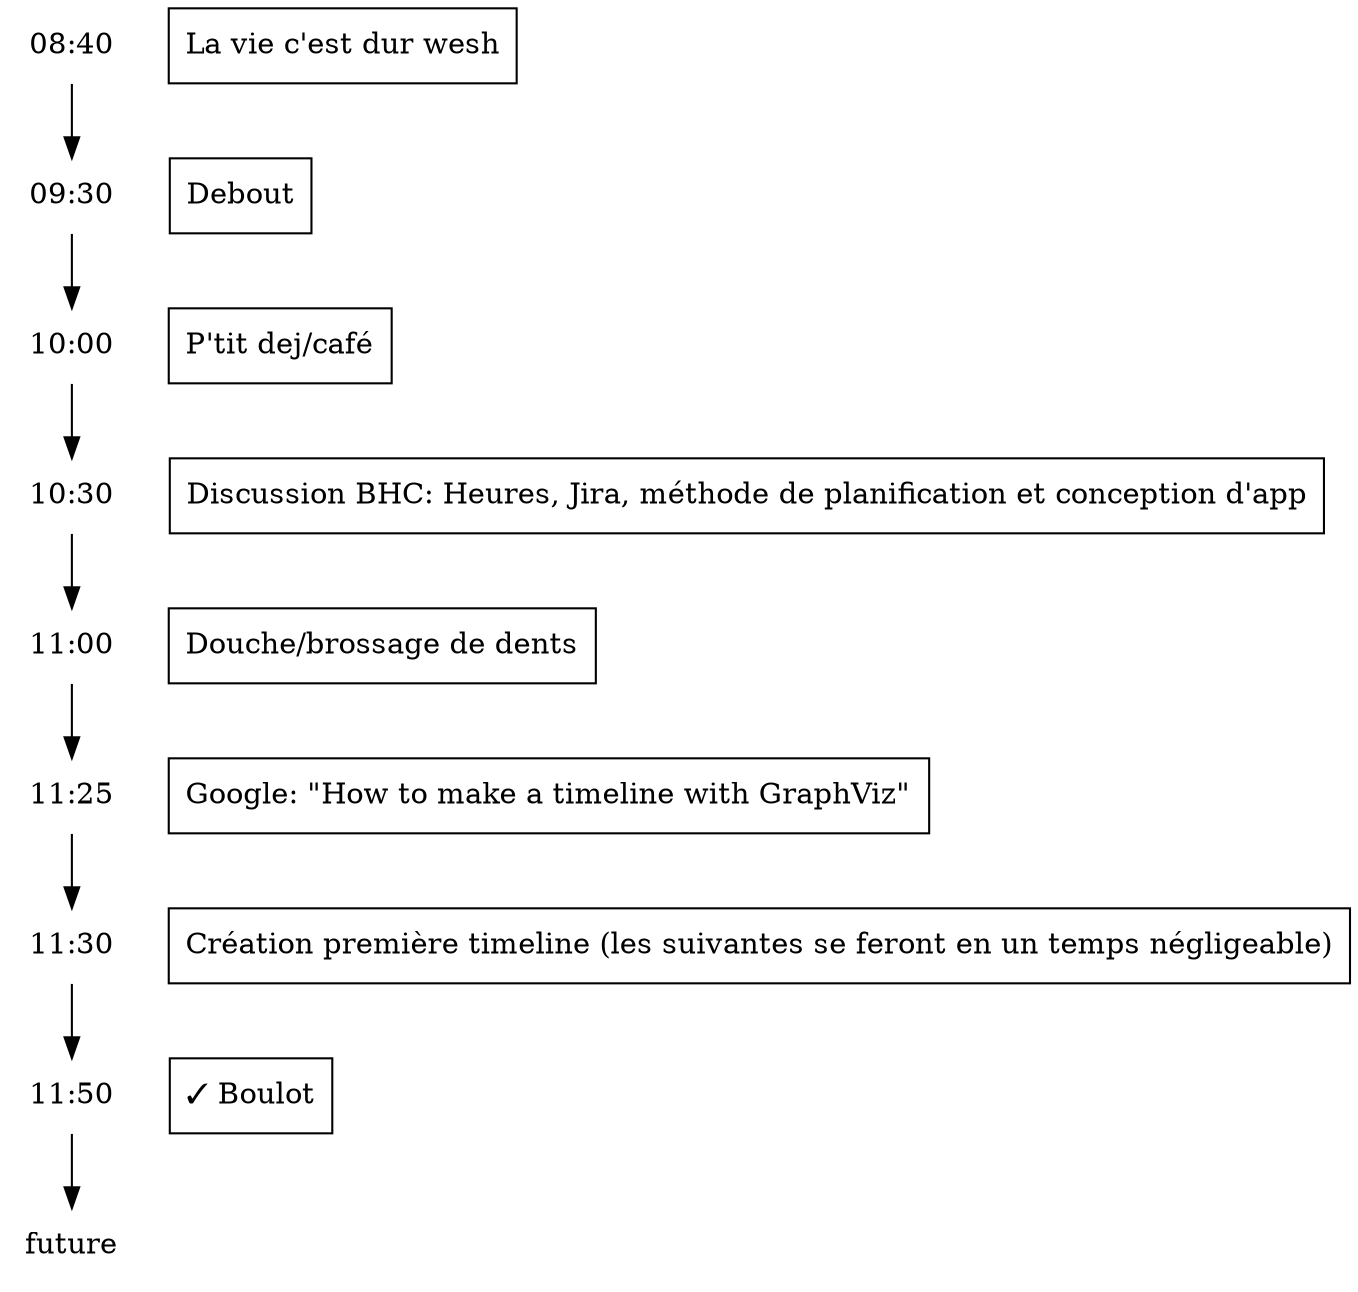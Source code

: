 digraph "2023-11-21" {
  node [shape = plaintext];
  "08:40" -> "09:30";
  "09:30" -> "10:00";
  "10:00" -> "10:30";
  "10:30" -> "11:00";
  "11:00" -> "11:25";
  "11:25" -> "11:30";
  "11:30" -> "11:50";
  "11:50" -> future;
  // ":" -> future;


  node [shape = box];
  {rank = same; "08:40" "La vie c'est dur wesh"};
  {rank = same; "09:30" "Debout"};
  {rank = same; "10:00" "P'tit dej/café"};
  {rank = same; "10:30" "Discussion BHC: Heures, Jira, méthode de planification et conception d'app"};
  {rank = same; "11:00" "Douche/brossage de dents"};
  {rank = same; "11:25" "Google: \"How to make a timeline with GraphViz\""};
  {rank = same; "11:30" "Création première timeline (les suivantes se feront en un temps négligeable)"};
  {rank = same; "11:50" "✓ Boulot"};
}
